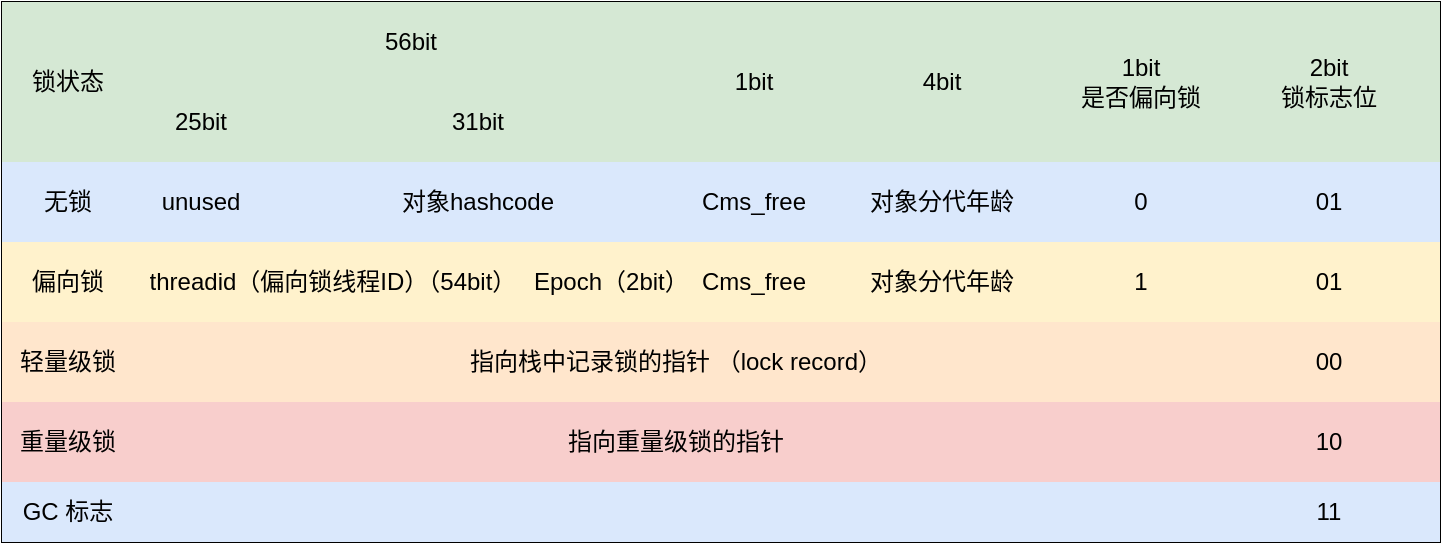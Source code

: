 <mxfile version="22.1.4" type="github">
  <diagram name="第 1 页" id="np3uR_Q5GyDCnQ8WT-_E">
    <mxGraphModel dx="1221" dy="1799" grid="1" gridSize="10" guides="1" tooltips="1" connect="1" arrows="1" fold="1" page="1" pageScale="1" pageWidth="827" pageHeight="1169" math="0" shadow="0">
      <root>
        <mxCell id="0" />
        <mxCell id="1" parent="0" />
        <mxCell id="G7vUNDXctSNXah4v9fPY-20" value="" style="shape=table;startSize=0;container=1;collapsible=0;childLayout=tableLayout;" parent="1" vertex="1">
          <mxGeometry x="70" y="-100" width="719" height="270" as="geometry" />
        </mxCell>
        <mxCell id="G7vUNDXctSNXah4v9fPY-21" value="" style="shape=tableRow;horizontal=0;startSize=0;swimlaneHead=0;swimlaneBody=0;strokeColor=inherit;top=0;left=0;bottom=0;right=0;collapsible=0;dropTarget=0;fillColor=none;points=[[0,0.5],[1,0.5]];portConstraint=eastwest;" parent="G7vUNDXctSNXah4v9fPY-20" vertex="1">
          <mxGeometry width="719" height="40" as="geometry" />
        </mxCell>
        <mxCell id="G7vUNDXctSNXah4v9fPY-22" value="锁状态" style="shape=partialRectangle;html=1;whiteSpace=wrap;connectable=0;strokeColor=#82b366;overflow=hidden;fillColor=#d5e8d4;top=0;left=0;bottom=0;right=0;pointerEvents=1;rowspan=2;colspan=1;" parent="G7vUNDXctSNXah4v9fPY-21" vertex="1">
          <mxGeometry width="66" height="80" as="geometry">
            <mxRectangle width="66" height="40" as="alternateBounds" />
          </mxGeometry>
        </mxCell>
        <mxCell id="G7vUNDXctSNXah4v9fPY-23" value="56bit" style="shape=partialRectangle;html=1;whiteSpace=wrap;connectable=0;strokeColor=#82b366;overflow=hidden;fillColor=#d5e8d4;top=0;left=0;bottom=0;right=0;pointerEvents=1;rowspan=1;colspan=3;" parent="G7vUNDXctSNXah4v9fPY-21" vertex="1">
          <mxGeometry x="66" width="277" height="40" as="geometry">
            <mxRectangle width="67" height="40" as="alternateBounds" />
          </mxGeometry>
        </mxCell>
        <mxCell id="G7vUNDXctSNXah4v9fPY-24" value="" style="shape=partialRectangle;html=1;whiteSpace=wrap;connectable=0;strokeColor=inherit;overflow=hidden;fillColor=none;top=0;left=0;bottom=0;right=0;pointerEvents=1;" parent="G7vUNDXctSNXah4v9fPY-21" vertex="1" visible="0">
          <mxGeometry x="133" width="132" height="40" as="geometry">
            <mxRectangle width="132" height="40" as="alternateBounds" />
          </mxGeometry>
        </mxCell>
        <mxCell id="G7vUNDXctSNXah4v9fPY-25" value="" style="shape=partialRectangle;html=1;whiteSpace=wrap;connectable=0;strokeColor=inherit;overflow=hidden;fillColor=none;top=0;left=0;bottom=0;right=0;pointerEvents=1;" parent="G7vUNDXctSNXah4v9fPY-21" vertex="1" visible="0">
          <mxGeometry x="265" width="78" height="40" as="geometry">
            <mxRectangle width="78" height="40" as="alternateBounds" />
          </mxGeometry>
        </mxCell>
        <mxCell id="G7vUNDXctSNXah4v9fPY-26" value="1bit" style="shape=partialRectangle;html=1;whiteSpace=wrap;connectable=0;strokeColor=#82b366;overflow=hidden;fillColor=#d5e8d4;top=0;left=0;bottom=0;right=0;pointerEvents=1;rowspan=2;colspan=1;" parent="G7vUNDXctSNXah4v9fPY-21" vertex="1">
          <mxGeometry x="343" width="66" height="80" as="geometry">
            <mxRectangle width="66" height="40" as="alternateBounds" />
          </mxGeometry>
        </mxCell>
        <mxCell id="G7vUNDXctSNXah4v9fPY-27" value="4bit" style="shape=partialRectangle;html=1;whiteSpace=wrap;connectable=1;strokeColor=#82b366;overflow=hidden;fillColor=#d5e8d4;top=0;left=0;bottom=0;right=0;pointerEvents=1;movable=1;resizable=1;rotatable=1;deletable=1;editable=1;locked=0;rowspan=2;colspan=1;" parent="G7vUNDXctSNXah4v9fPY-21" vertex="1">
          <mxGeometry x="409" width="122" height="80" as="geometry">
            <mxRectangle width="122" height="40" as="alternateBounds" />
          </mxGeometry>
        </mxCell>
        <mxCell id="G7vUNDXctSNXah4v9fPY-28" value="1bit&lt;br&gt;是否偏向锁" style="shape=partialRectangle;html=1;whiteSpace=wrap;connectable=0;strokeColor=#82b366;overflow=hidden;fillColor=#d5e8d4;top=0;left=0;bottom=0;right=0;pointerEvents=1;rowspan=2;colspan=1;" parent="G7vUNDXctSNXah4v9fPY-21" vertex="1">
          <mxGeometry x="531" width="77" height="80" as="geometry">
            <mxRectangle width="77" height="40" as="alternateBounds" />
          </mxGeometry>
        </mxCell>
        <mxCell id="G7vUNDXctSNXah4v9fPY-29" value="2bit&lt;br&gt;锁标志位" style="shape=partialRectangle;html=1;whiteSpace=wrap;connectable=0;strokeColor=#82b366;overflow=hidden;fillColor=#d5e8d4;top=0;left=0;bottom=0;right=0;pointerEvents=1;rowspan=2;colspan=1;" parent="G7vUNDXctSNXah4v9fPY-21" vertex="1">
          <mxGeometry x="608" width="111" height="80" as="geometry">
            <mxRectangle width="111" height="40" as="alternateBounds" />
          </mxGeometry>
        </mxCell>
        <mxCell id="G7vUNDXctSNXah4v9fPY-30" value="" style="shape=tableRow;horizontal=0;startSize=0;swimlaneHead=0;swimlaneBody=0;strokeColor=inherit;top=0;left=0;bottom=0;right=0;collapsible=0;dropTarget=0;fillColor=none;points=[[0,0.5],[1,0.5]];portConstraint=eastwest;" parent="G7vUNDXctSNXah4v9fPY-20" vertex="1">
          <mxGeometry y="40" width="719" height="40" as="geometry" />
        </mxCell>
        <mxCell id="G7vUNDXctSNXah4v9fPY-31" value="" style="shape=partialRectangle;html=1;whiteSpace=wrap;connectable=0;strokeColor=inherit;overflow=hidden;fillColor=none;top=0;left=0;bottom=0;right=0;pointerEvents=1;" parent="G7vUNDXctSNXah4v9fPY-30" vertex="1" visible="0">
          <mxGeometry width="66" height="40" as="geometry">
            <mxRectangle width="66" height="40" as="alternateBounds" />
          </mxGeometry>
        </mxCell>
        <mxCell id="G7vUNDXctSNXah4v9fPY-32" value="25bit" style="shape=partialRectangle;html=1;whiteSpace=wrap;connectable=0;strokeColor=#82b366;overflow=hidden;fillColor=#d5e8d4;top=0;left=0;bottom=0;right=0;pointerEvents=1;" parent="G7vUNDXctSNXah4v9fPY-30" vertex="1">
          <mxGeometry x="66" width="67" height="40" as="geometry">
            <mxRectangle width="67" height="40" as="alternateBounds" />
          </mxGeometry>
        </mxCell>
        <mxCell id="G7vUNDXctSNXah4v9fPY-33" value="31bit" style="shape=partialRectangle;html=1;whiteSpace=wrap;connectable=0;strokeColor=#82b366;overflow=hidden;fillColor=#d5e8d4;top=0;left=0;bottom=0;right=0;pointerEvents=1;rowspan=1;colspan=2;" parent="G7vUNDXctSNXah4v9fPY-30" vertex="1">
          <mxGeometry x="133" width="210" height="40" as="geometry">
            <mxRectangle width="132" height="40" as="alternateBounds" />
          </mxGeometry>
        </mxCell>
        <mxCell id="G7vUNDXctSNXah4v9fPY-34" value="" style="shape=partialRectangle;html=1;whiteSpace=wrap;connectable=0;strokeColor=inherit;overflow=hidden;fillColor=none;top=0;left=0;bottom=0;right=0;pointerEvents=1;" parent="G7vUNDXctSNXah4v9fPY-30" vertex="1" visible="0">
          <mxGeometry x="265" width="78" height="40" as="geometry">
            <mxRectangle width="78" height="40" as="alternateBounds" />
          </mxGeometry>
        </mxCell>
        <mxCell id="G7vUNDXctSNXah4v9fPY-35" value="" style="shape=partialRectangle;html=1;whiteSpace=wrap;connectable=0;strokeColor=inherit;overflow=hidden;fillColor=none;top=0;left=0;bottom=0;right=0;pointerEvents=1;" parent="G7vUNDXctSNXah4v9fPY-30" vertex="1" visible="0">
          <mxGeometry x="343" width="66" height="40" as="geometry">
            <mxRectangle width="66" height="40" as="alternateBounds" />
          </mxGeometry>
        </mxCell>
        <mxCell id="G7vUNDXctSNXah4v9fPY-36" value="" style="shape=partialRectangle;html=1;whiteSpace=wrap;connectable=1;strokeColor=inherit;overflow=hidden;fillColor=none;top=0;left=0;bottom=0;right=0;pointerEvents=1;container=1;movable=1;resizable=1;rotatable=1;deletable=1;editable=1;locked=0;" parent="G7vUNDXctSNXah4v9fPY-30" vertex="1" visible="0">
          <mxGeometry x="409" width="122" height="40" as="geometry">
            <mxRectangle width="122" height="40" as="alternateBounds" />
          </mxGeometry>
        </mxCell>
        <mxCell id="G7vUNDXctSNXah4v9fPY-37" value="" style="shape=partialRectangle;html=1;whiteSpace=wrap;connectable=0;strokeColor=inherit;overflow=hidden;fillColor=none;top=0;left=0;bottom=0;right=0;pointerEvents=1;" parent="G7vUNDXctSNXah4v9fPY-30" vertex="1" visible="0">
          <mxGeometry x="531" width="77" height="40" as="geometry">
            <mxRectangle width="77" height="40" as="alternateBounds" />
          </mxGeometry>
        </mxCell>
        <mxCell id="G7vUNDXctSNXah4v9fPY-38" value="" style="shape=partialRectangle;html=1;whiteSpace=wrap;connectable=0;strokeColor=inherit;overflow=hidden;fillColor=none;top=0;left=0;bottom=0;right=0;pointerEvents=1;" parent="G7vUNDXctSNXah4v9fPY-30" vertex="1" visible="0">
          <mxGeometry x="608" width="111" height="40" as="geometry">
            <mxRectangle width="111" height="40" as="alternateBounds" />
          </mxGeometry>
        </mxCell>
        <mxCell id="G7vUNDXctSNXah4v9fPY-39" value="" style="shape=tableRow;horizontal=0;startSize=0;swimlaneHead=0;swimlaneBody=0;strokeColor=inherit;top=0;left=0;bottom=0;right=0;collapsible=0;dropTarget=0;fillColor=none;points=[[0,0.5],[1,0.5]];portConstraint=eastwest;" parent="G7vUNDXctSNXah4v9fPY-20" vertex="1">
          <mxGeometry y="80" width="719" height="40" as="geometry" />
        </mxCell>
        <mxCell id="G7vUNDXctSNXah4v9fPY-40" value="无锁" style="shape=partialRectangle;html=1;whiteSpace=wrap;connectable=0;strokeColor=#6c8ebf;overflow=hidden;fillColor=#dae8fc;top=0;left=0;bottom=0;right=0;pointerEvents=1;" parent="G7vUNDXctSNXah4v9fPY-39" vertex="1">
          <mxGeometry width="66" height="40" as="geometry">
            <mxRectangle width="66" height="40" as="alternateBounds" />
          </mxGeometry>
        </mxCell>
        <mxCell id="G7vUNDXctSNXah4v9fPY-41" value="unused" style="shape=partialRectangle;html=1;whiteSpace=wrap;connectable=0;strokeColor=#6c8ebf;overflow=hidden;fillColor=#dae8fc;top=0;left=0;bottom=0;right=0;pointerEvents=1;" parent="G7vUNDXctSNXah4v9fPY-39" vertex="1">
          <mxGeometry x="66" width="67" height="40" as="geometry">
            <mxRectangle width="67" height="40" as="alternateBounds" />
          </mxGeometry>
        </mxCell>
        <mxCell id="G7vUNDXctSNXah4v9fPY-42" value="对象hashcode" style="shape=partialRectangle;html=1;whiteSpace=wrap;connectable=0;strokeColor=#6c8ebf;overflow=hidden;fillColor=#dae8fc;top=0;left=0;bottom=0;right=0;pointerEvents=1;rowspan=1;colspan=2;" parent="G7vUNDXctSNXah4v9fPY-39" vertex="1">
          <mxGeometry x="133" width="210" height="40" as="geometry">
            <mxRectangle width="132" height="40" as="alternateBounds" />
          </mxGeometry>
        </mxCell>
        <mxCell id="G7vUNDXctSNXah4v9fPY-43" value="" style="shape=partialRectangle;html=1;whiteSpace=wrap;connectable=0;strokeColor=inherit;overflow=hidden;fillColor=none;top=0;left=0;bottom=0;right=0;pointerEvents=1;" parent="G7vUNDXctSNXah4v9fPY-39" vertex="1" visible="0">
          <mxGeometry x="265" width="78" height="40" as="geometry">
            <mxRectangle width="78" height="40" as="alternateBounds" />
          </mxGeometry>
        </mxCell>
        <mxCell id="G7vUNDXctSNXah4v9fPY-44" value="Cms_free" style="shape=partialRectangle;html=1;whiteSpace=wrap;connectable=0;strokeColor=#6c8ebf;overflow=hidden;fillColor=#dae8fc;top=0;left=0;bottom=0;right=0;pointerEvents=1;" parent="G7vUNDXctSNXah4v9fPY-39" vertex="1">
          <mxGeometry x="343" width="66" height="40" as="geometry">
            <mxRectangle width="66" height="40" as="alternateBounds" />
          </mxGeometry>
        </mxCell>
        <mxCell id="G7vUNDXctSNXah4v9fPY-45" value="对象分代年龄" style="shape=partialRectangle;html=1;whiteSpace=wrap;connectable=0;strokeColor=#6c8ebf;overflow=hidden;fillColor=#dae8fc;top=0;left=0;bottom=0;right=0;pointerEvents=1;" parent="G7vUNDXctSNXah4v9fPY-39" vertex="1">
          <mxGeometry x="409" width="122" height="40" as="geometry">
            <mxRectangle width="122" height="40" as="alternateBounds" />
          </mxGeometry>
        </mxCell>
        <mxCell id="G7vUNDXctSNXah4v9fPY-46" value="0" style="shape=partialRectangle;html=1;whiteSpace=wrap;connectable=0;strokeColor=#6c8ebf;overflow=hidden;fillColor=#dae8fc;top=0;left=0;bottom=0;right=0;pointerEvents=1;" parent="G7vUNDXctSNXah4v9fPY-39" vertex="1">
          <mxGeometry x="531" width="77" height="40" as="geometry">
            <mxRectangle width="77" height="40" as="alternateBounds" />
          </mxGeometry>
        </mxCell>
        <mxCell id="G7vUNDXctSNXah4v9fPY-47" value="01" style="shape=partialRectangle;html=1;whiteSpace=wrap;connectable=0;strokeColor=#6c8ebf;overflow=hidden;fillColor=#dae8fc;top=0;left=0;bottom=0;right=0;pointerEvents=1;" parent="G7vUNDXctSNXah4v9fPY-39" vertex="1">
          <mxGeometry x="608" width="111" height="40" as="geometry">
            <mxRectangle width="111" height="40" as="alternateBounds" />
          </mxGeometry>
        </mxCell>
        <mxCell id="G7vUNDXctSNXah4v9fPY-48" value="" style="shape=tableRow;horizontal=0;startSize=0;swimlaneHead=0;swimlaneBody=0;strokeColor=inherit;top=0;left=0;bottom=0;right=0;collapsible=0;dropTarget=0;fillColor=none;points=[[0,0.5],[1,0.5]];portConstraint=eastwest;" parent="G7vUNDXctSNXah4v9fPY-20" vertex="1">
          <mxGeometry y="120" width="719" height="40" as="geometry" />
        </mxCell>
        <mxCell id="G7vUNDXctSNXah4v9fPY-49" value="偏向锁" style="shape=partialRectangle;html=1;whiteSpace=wrap;connectable=0;strokeColor=#d6b656;overflow=hidden;fillColor=#fff2cc;top=0;left=0;bottom=0;right=0;pointerEvents=1;" parent="G7vUNDXctSNXah4v9fPY-48" vertex="1">
          <mxGeometry width="66" height="40" as="geometry">
            <mxRectangle width="66" height="40" as="alternateBounds" />
          </mxGeometry>
        </mxCell>
        <mxCell id="G7vUNDXctSNXah4v9fPY-50" value="threadid（偏向锁线程ID）（54bit）" style="shape=partialRectangle;html=1;whiteSpace=wrap;connectable=0;strokeColor=#d6b656;overflow=hidden;fillColor=#fff2cc;top=0;left=0;bottom=0;right=0;pointerEvents=1;rowspan=1;colspan=2;" parent="G7vUNDXctSNXah4v9fPY-48" vertex="1">
          <mxGeometry x="66" width="199" height="40" as="geometry">
            <mxRectangle width="67" height="40" as="alternateBounds" />
          </mxGeometry>
        </mxCell>
        <mxCell id="G7vUNDXctSNXah4v9fPY-51" value="" style="shape=partialRectangle;html=1;whiteSpace=wrap;connectable=0;strokeColor=inherit;overflow=hidden;fillColor=none;top=0;left=0;bottom=0;right=0;pointerEvents=1;" parent="G7vUNDXctSNXah4v9fPY-48" vertex="1" visible="0">
          <mxGeometry x="133" width="132" height="40" as="geometry">
            <mxRectangle width="132" height="40" as="alternateBounds" />
          </mxGeometry>
        </mxCell>
        <mxCell id="G7vUNDXctSNXah4v9fPY-52" value="Epoch（2bit）" style="shape=partialRectangle;html=1;whiteSpace=wrap;connectable=0;strokeColor=#d6b656;overflow=hidden;fillColor=#fff2cc;top=0;left=0;bottom=0;right=0;pointerEvents=1;" parent="G7vUNDXctSNXah4v9fPY-48" vertex="1">
          <mxGeometry x="265" width="78" height="40" as="geometry">
            <mxRectangle width="78" height="40" as="alternateBounds" />
          </mxGeometry>
        </mxCell>
        <mxCell id="G7vUNDXctSNXah4v9fPY-53" value="Cms_free" style="shape=partialRectangle;html=1;whiteSpace=wrap;connectable=0;strokeColor=#d6b656;overflow=hidden;fillColor=#fff2cc;top=0;left=0;bottom=0;right=0;pointerEvents=1;" parent="G7vUNDXctSNXah4v9fPY-48" vertex="1">
          <mxGeometry x="343" width="66" height="40" as="geometry">
            <mxRectangle width="66" height="40" as="alternateBounds" />
          </mxGeometry>
        </mxCell>
        <mxCell id="G7vUNDXctSNXah4v9fPY-54" value="对象分代年龄" style="shape=partialRectangle;html=1;whiteSpace=wrap;connectable=0;strokeColor=#d6b656;overflow=hidden;fillColor=#fff2cc;top=0;left=0;bottom=0;right=0;pointerEvents=1;" parent="G7vUNDXctSNXah4v9fPY-48" vertex="1">
          <mxGeometry x="409" width="122" height="40" as="geometry">
            <mxRectangle width="122" height="40" as="alternateBounds" />
          </mxGeometry>
        </mxCell>
        <mxCell id="G7vUNDXctSNXah4v9fPY-55" value="1" style="shape=partialRectangle;html=1;whiteSpace=wrap;connectable=0;strokeColor=#d6b656;overflow=hidden;fillColor=#fff2cc;top=0;left=0;bottom=0;right=0;pointerEvents=1;" parent="G7vUNDXctSNXah4v9fPY-48" vertex="1">
          <mxGeometry x="531" width="77" height="40" as="geometry">
            <mxRectangle width="77" height="40" as="alternateBounds" />
          </mxGeometry>
        </mxCell>
        <mxCell id="G7vUNDXctSNXah4v9fPY-56" value="01" style="shape=partialRectangle;html=1;whiteSpace=wrap;connectable=0;strokeColor=#d6b656;overflow=hidden;fillColor=#fff2cc;top=0;left=0;bottom=0;right=0;pointerEvents=1;" parent="G7vUNDXctSNXah4v9fPY-48" vertex="1">
          <mxGeometry x="608" width="111" height="40" as="geometry">
            <mxRectangle width="111" height="40" as="alternateBounds" />
          </mxGeometry>
        </mxCell>
        <mxCell id="G7vUNDXctSNXah4v9fPY-57" value="" style="shape=tableRow;horizontal=0;startSize=0;swimlaneHead=0;swimlaneBody=0;strokeColor=inherit;top=0;left=0;bottom=0;right=0;collapsible=0;dropTarget=0;fillColor=none;points=[[0,0.5],[1,0.5]];portConstraint=eastwest;" parent="G7vUNDXctSNXah4v9fPY-20" vertex="1">
          <mxGeometry y="160" width="719" height="40" as="geometry" />
        </mxCell>
        <mxCell id="G7vUNDXctSNXah4v9fPY-58" value="轻量级锁" style="shape=partialRectangle;html=1;whiteSpace=wrap;connectable=0;strokeColor=#d79b00;overflow=hidden;fillColor=#ffe6cc;top=0;left=0;bottom=0;right=0;pointerEvents=1;" parent="G7vUNDXctSNXah4v9fPY-57" vertex="1">
          <mxGeometry width="66" height="40" as="geometry">
            <mxRectangle width="66" height="40" as="alternateBounds" />
          </mxGeometry>
        </mxCell>
        <mxCell id="G7vUNDXctSNXah4v9fPY-59" value="指向栈中记录锁的指针 （lock record）" style="shape=partialRectangle;html=1;whiteSpace=wrap;connectable=0;strokeColor=#d79b00;overflow=hidden;fillColor=#ffe6cc;top=0;left=0;bottom=0;right=0;pointerEvents=1;rowspan=1;colspan=6;" parent="G7vUNDXctSNXah4v9fPY-57" vertex="1">
          <mxGeometry x="66" width="542" height="40" as="geometry">
            <mxRectangle width="67" height="40" as="alternateBounds" />
          </mxGeometry>
        </mxCell>
        <mxCell id="G7vUNDXctSNXah4v9fPY-60" value="" style="shape=partialRectangle;html=1;whiteSpace=wrap;connectable=0;strokeColor=inherit;overflow=hidden;fillColor=none;top=0;left=0;bottom=0;right=0;pointerEvents=1;" parent="G7vUNDXctSNXah4v9fPY-57" vertex="1" visible="0">
          <mxGeometry x="133" width="132" height="40" as="geometry">
            <mxRectangle width="132" height="40" as="alternateBounds" />
          </mxGeometry>
        </mxCell>
        <mxCell id="G7vUNDXctSNXah4v9fPY-61" value="" style="shape=partialRectangle;html=1;whiteSpace=wrap;connectable=0;strokeColor=inherit;overflow=hidden;fillColor=none;top=0;left=0;bottom=0;right=0;pointerEvents=1;" parent="G7vUNDXctSNXah4v9fPY-57" vertex="1" visible="0">
          <mxGeometry x="265" width="78" height="40" as="geometry">
            <mxRectangle width="78" height="40" as="alternateBounds" />
          </mxGeometry>
        </mxCell>
        <mxCell id="G7vUNDXctSNXah4v9fPY-62" value="" style="shape=partialRectangle;html=1;whiteSpace=wrap;connectable=0;strokeColor=inherit;overflow=hidden;fillColor=none;top=0;left=0;bottom=0;right=0;pointerEvents=1;" parent="G7vUNDXctSNXah4v9fPY-57" vertex="1" visible="0">
          <mxGeometry x="343" width="66" height="40" as="geometry">
            <mxRectangle width="66" height="40" as="alternateBounds" />
          </mxGeometry>
        </mxCell>
        <mxCell id="G7vUNDXctSNXah4v9fPY-63" value="" style="shape=partialRectangle;html=1;whiteSpace=wrap;connectable=0;strokeColor=inherit;overflow=hidden;fillColor=none;top=0;left=0;bottom=0;right=0;pointerEvents=1;" parent="G7vUNDXctSNXah4v9fPY-57" vertex="1" visible="0">
          <mxGeometry x="409" width="122" height="40" as="geometry">
            <mxRectangle width="122" height="40" as="alternateBounds" />
          </mxGeometry>
        </mxCell>
        <mxCell id="G7vUNDXctSNXah4v9fPY-64" value="" style="shape=partialRectangle;html=1;whiteSpace=wrap;connectable=0;strokeColor=inherit;overflow=hidden;fillColor=none;top=0;left=0;bottom=0;right=0;pointerEvents=1;" parent="G7vUNDXctSNXah4v9fPY-57" vertex="1" visible="0">
          <mxGeometry x="531" width="77" height="40" as="geometry">
            <mxRectangle width="77" height="40" as="alternateBounds" />
          </mxGeometry>
        </mxCell>
        <mxCell id="G7vUNDXctSNXah4v9fPY-65" value="00" style="shape=partialRectangle;html=1;whiteSpace=wrap;connectable=0;strokeColor=#d79b00;overflow=hidden;fillColor=#ffe6cc;top=0;left=0;bottom=0;right=0;pointerEvents=1;" parent="G7vUNDXctSNXah4v9fPY-57" vertex="1">
          <mxGeometry x="608" width="111" height="40" as="geometry">
            <mxRectangle width="111" height="40" as="alternateBounds" />
          </mxGeometry>
        </mxCell>
        <mxCell id="G7vUNDXctSNXah4v9fPY-66" value="" style="shape=tableRow;horizontal=0;startSize=0;swimlaneHead=0;swimlaneBody=0;strokeColor=inherit;top=0;left=0;bottom=0;right=0;collapsible=0;dropTarget=0;fillColor=none;points=[[0,0.5],[1,0.5]];portConstraint=eastwest;" parent="G7vUNDXctSNXah4v9fPY-20" vertex="1">
          <mxGeometry y="200" width="719" height="40" as="geometry" />
        </mxCell>
        <mxCell id="G7vUNDXctSNXah4v9fPY-67" value="重量级锁" style="shape=partialRectangle;html=1;whiteSpace=wrap;connectable=0;strokeColor=#b85450;overflow=hidden;fillColor=#f8cecc;top=0;left=0;bottom=0;right=0;pointerEvents=1;" parent="G7vUNDXctSNXah4v9fPY-66" vertex="1">
          <mxGeometry width="66" height="40" as="geometry">
            <mxRectangle width="66" height="40" as="alternateBounds" />
          </mxGeometry>
        </mxCell>
        <mxCell id="G7vUNDXctSNXah4v9fPY-68" value="指向重量级锁的指针" style="shape=partialRectangle;html=1;whiteSpace=wrap;connectable=0;strokeColor=#b85450;overflow=hidden;fillColor=#f8cecc;top=0;left=0;bottom=0;right=0;pointerEvents=1;rowspan=1;colspan=6;" parent="G7vUNDXctSNXah4v9fPY-66" vertex="1">
          <mxGeometry x="66" width="542" height="40" as="geometry">
            <mxRectangle width="67" height="40" as="alternateBounds" />
          </mxGeometry>
        </mxCell>
        <mxCell id="G7vUNDXctSNXah4v9fPY-69" value="" style="shape=partialRectangle;html=1;whiteSpace=wrap;connectable=0;strokeColor=inherit;overflow=hidden;fillColor=none;top=0;left=0;bottom=0;right=0;pointerEvents=1;" parent="G7vUNDXctSNXah4v9fPY-66" vertex="1" visible="0">
          <mxGeometry x="133" width="132" height="40" as="geometry">
            <mxRectangle width="132" height="40" as="alternateBounds" />
          </mxGeometry>
        </mxCell>
        <mxCell id="G7vUNDXctSNXah4v9fPY-70" value="" style="shape=partialRectangle;html=1;whiteSpace=wrap;connectable=0;strokeColor=inherit;overflow=hidden;fillColor=none;top=0;left=0;bottom=0;right=0;pointerEvents=1;" parent="G7vUNDXctSNXah4v9fPY-66" vertex="1" visible="0">
          <mxGeometry x="265" width="78" height="40" as="geometry">
            <mxRectangle width="78" height="40" as="alternateBounds" />
          </mxGeometry>
        </mxCell>
        <mxCell id="G7vUNDXctSNXah4v9fPY-71" value="" style="shape=partialRectangle;html=1;whiteSpace=wrap;connectable=0;strokeColor=inherit;overflow=hidden;fillColor=none;top=0;left=0;bottom=0;right=0;pointerEvents=1;" parent="G7vUNDXctSNXah4v9fPY-66" vertex="1" visible="0">
          <mxGeometry x="343" width="66" height="40" as="geometry">
            <mxRectangle width="66" height="40" as="alternateBounds" />
          </mxGeometry>
        </mxCell>
        <mxCell id="G7vUNDXctSNXah4v9fPY-72" value="" style="shape=partialRectangle;html=1;whiteSpace=wrap;connectable=0;strokeColor=inherit;overflow=hidden;fillColor=none;top=0;left=0;bottom=0;right=0;pointerEvents=1;" parent="G7vUNDXctSNXah4v9fPY-66" vertex="1" visible="0">
          <mxGeometry x="409" width="122" height="40" as="geometry">
            <mxRectangle width="122" height="40" as="alternateBounds" />
          </mxGeometry>
        </mxCell>
        <mxCell id="G7vUNDXctSNXah4v9fPY-73" value="" style="shape=partialRectangle;html=1;whiteSpace=wrap;connectable=0;strokeColor=inherit;overflow=hidden;fillColor=none;top=0;left=0;bottom=0;right=0;pointerEvents=1;" parent="G7vUNDXctSNXah4v9fPY-66" vertex="1" visible="0">
          <mxGeometry x="531" width="77" height="40" as="geometry">
            <mxRectangle width="77" height="40" as="alternateBounds" />
          </mxGeometry>
        </mxCell>
        <mxCell id="G7vUNDXctSNXah4v9fPY-74" value="10" style="shape=partialRectangle;html=1;whiteSpace=wrap;connectable=0;strokeColor=#b85450;overflow=hidden;fillColor=#f8cecc;top=0;left=0;bottom=0;right=0;pointerEvents=1;" parent="G7vUNDXctSNXah4v9fPY-66" vertex="1">
          <mxGeometry x="608" width="111" height="40" as="geometry">
            <mxRectangle width="111" height="40" as="alternateBounds" />
          </mxGeometry>
        </mxCell>
        <mxCell id="G7vUNDXctSNXah4v9fPY-75" value="" style="shape=tableRow;horizontal=0;startSize=0;swimlaneHead=0;swimlaneBody=0;strokeColor=inherit;top=0;left=0;bottom=0;right=0;collapsible=0;dropTarget=0;fillColor=none;points=[[0,0.5],[1,0.5]];portConstraint=eastwest;" parent="G7vUNDXctSNXah4v9fPY-20" vertex="1">
          <mxGeometry y="240" width="719" height="30" as="geometry" />
        </mxCell>
        <mxCell id="G7vUNDXctSNXah4v9fPY-76" value="GC 标志" style="shape=partialRectangle;html=1;whiteSpace=wrap;connectable=0;strokeColor=#6c8ebf;overflow=hidden;fillColor=#dae8fc;top=0;left=0;bottom=0;right=0;pointerEvents=1;" parent="G7vUNDXctSNXah4v9fPY-75" vertex="1">
          <mxGeometry width="66" height="30" as="geometry">
            <mxRectangle width="66" height="30" as="alternateBounds" />
          </mxGeometry>
        </mxCell>
        <mxCell id="G7vUNDXctSNXah4v9fPY-77" value="" style="shape=partialRectangle;html=1;whiteSpace=wrap;connectable=0;strokeColor=#6c8ebf;overflow=hidden;fillColor=#dae8fc;top=0;left=0;bottom=0;right=0;pointerEvents=1;" parent="G7vUNDXctSNXah4v9fPY-75" vertex="1">
          <mxGeometry x="66" width="67" height="30" as="geometry">
            <mxRectangle width="67" height="30" as="alternateBounds" />
          </mxGeometry>
        </mxCell>
        <mxCell id="G7vUNDXctSNXah4v9fPY-78" value="" style="shape=partialRectangle;html=1;whiteSpace=wrap;connectable=0;strokeColor=#6c8ebf;overflow=hidden;fillColor=#dae8fc;top=0;left=0;bottom=0;right=0;pointerEvents=1;" parent="G7vUNDXctSNXah4v9fPY-75" vertex="1">
          <mxGeometry x="133" width="132" height="30" as="geometry">
            <mxRectangle width="132" height="30" as="alternateBounds" />
          </mxGeometry>
        </mxCell>
        <mxCell id="G7vUNDXctSNXah4v9fPY-79" value="" style="shape=partialRectangle;html=1;whiteSpace=wrap;connectable=0;strokeColor=#6c8ebf;overflow=hidden;fillColor=#dae8fc;top=0;left=0;bottom=0;right=0;pointerEvents=1;" parent="G7vUNDXctSNXah4v9fPY-75" vertex="1">
          <mxGeometry x="265" width="78" height="30" as="geometry">
            <mxRectangle width="78" height="30" as="alternateBounds" />
          </mxGeometry>
        </mxCell>
        <mxCell id="G7vUNDXctSNXah4v9fPY-80" value="" style="shape=partialRectangle;html=1;whiteSpace=wrap;connectable=0;strokeColor=#6c8ebf;overflow=hidden;fillColor=#dae8fc;top=0;left=0;bottom=0;right=0;pointerEvents=1;" parent="G7vUNDXctSNXah4v9fPY-75" vertex="1">
          <mxGeometry x="343" width="66" height="30" as="geometry">
            <mxRectangle width="66" height="30" as="alternateBounds" />
          </mxGeometry>
        </mxCell>
        <mxCell id="G7vUNDXctSNXah4v9fPY-81" value="" style="shape=partialRectangle;html=1;whiteSpace=wrap;connectable=0;strokeColor=#6c8ebf;overflow=hidden;fillColor=#dae8fc;top=0;left=0;bottom=0;right=0;pointerEvents=1;" parent="G7vUNDXctSNXah4v9fPY-75" vertex="1">
          <mxGeometry x="409" width="122" height="30" as="geometry">
            <mxRectangle width="122" height="30" as="alternateBounds" />
          </mxGeometry>
        </mxCell>
        <mxCell id="G7vUNDXctSNXah4v9fPY-82" value="" style="shape=partialRectangle;html=1;whiteSpace=wrap;connectable=0;strokeColor=#6c8ebf;overflow=hidden;fillColor=#dae8fc;top=0;left=0;bottom=0;right=0;pointerEvents=1;" parent="G7vUNDXctSNXah4v9fPY-75" vertex="1">
          <mxGeometry x="531" width="77" height="30" as="geometry">
            <mxRectangle width="77" height="30" as="alternateBounds" />
          </mxGeometry>
        </mxCell>
        <mxCell id="G7vUNDXctSNXah4v9fPY-83" value="11" style="shape=partialRectangle;html=1;whiteSpace=wrap;connectable=0;strokeColor=#6c8ebf;overflow=hidden;fillColor=#dae8fc;top=0;left=0;bottom=0;right=0;pointerEvents=1;" parent="G7vUNDXctSNXah4v9fPY-75" vertex="1">
          <mxGeometry x="608" width="111" height="30" as="geometry">
            <mxRectangle width="111" height="30" as="alternateBounds" />
          </mxGeometry>
        </mxCell>
      </root>
    </mxGraphModel>
  </diagram>
</mxfile>
